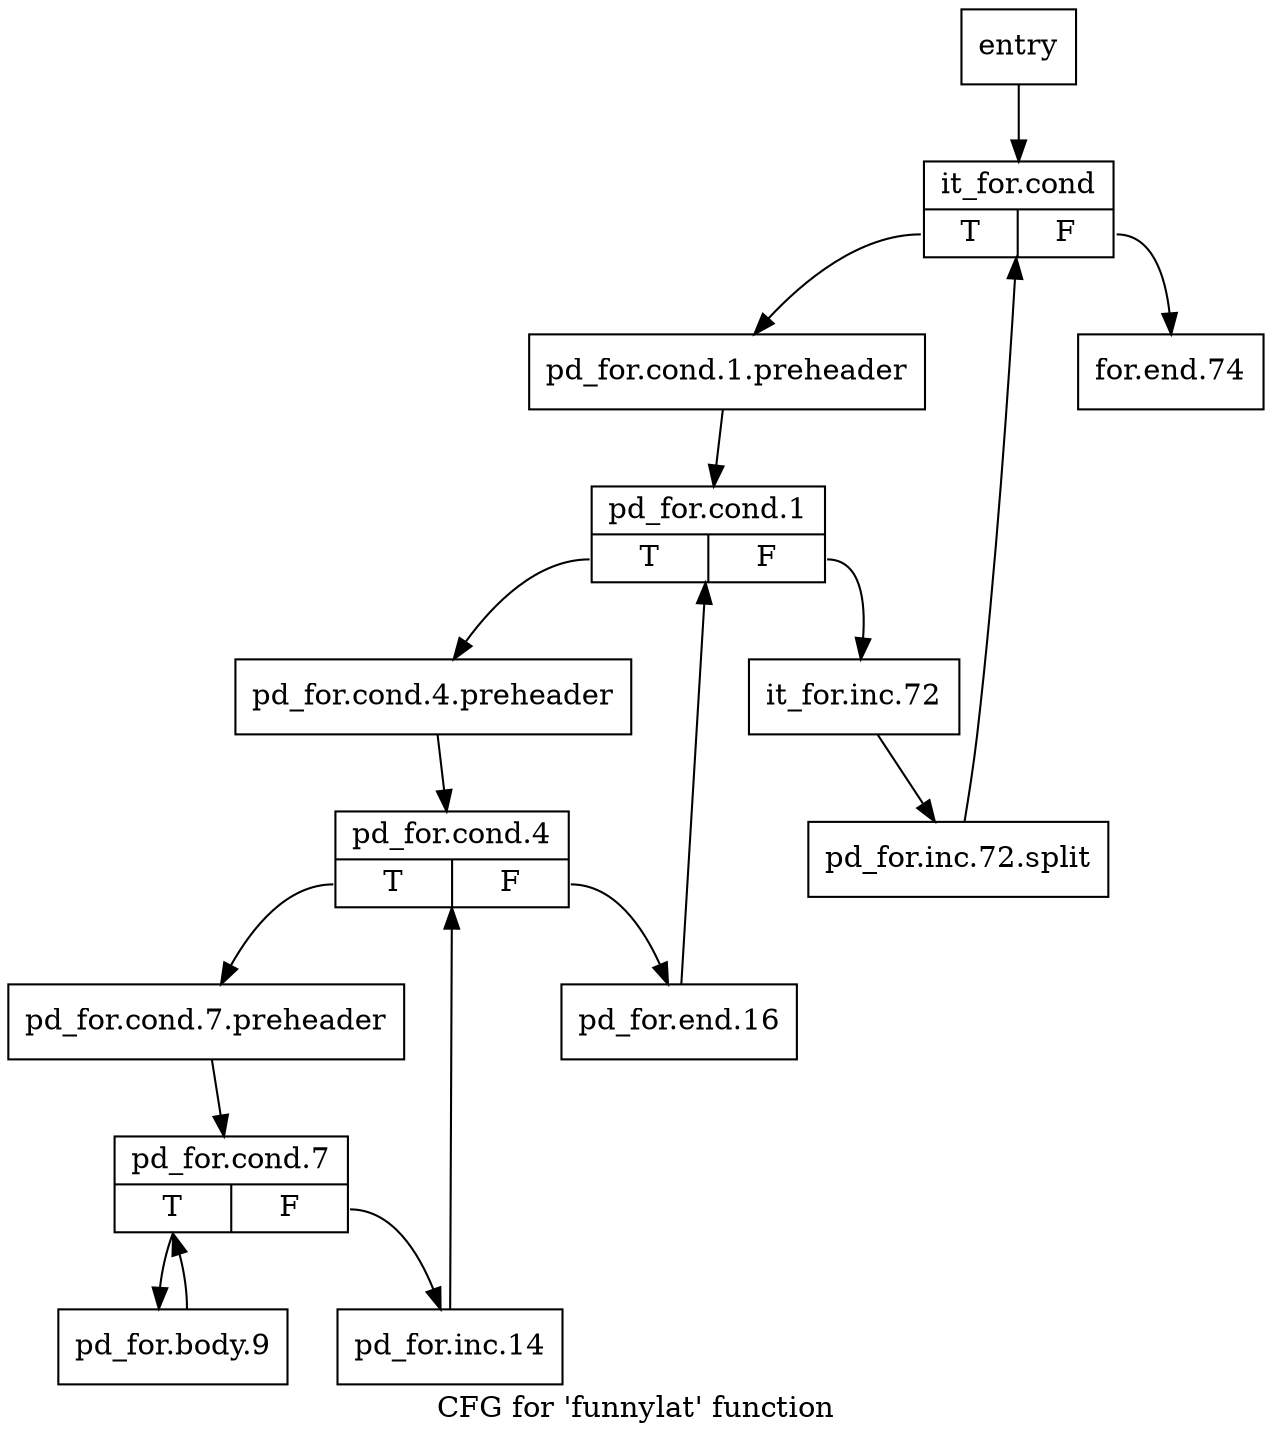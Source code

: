 digraph "CFG for 'funnylat' function" {
	label="CFG for 'funnylat' function";

	Node0x17378b0 [shape=record,label="{entry}"];
	Node0x17378b0 -> Node0x1737900;
	Node0x1737900 [shape=record,label="{it_for.cond|{<s0>T|<s1>F}}"];
	Node0x1737900:s0 -> Node0x1737950;
	Node0x1737900:s1 -> Node0x1737c70;
	Node0x1737950 [shape=record,label="{pd_for.cond.1.preheader}"];
	Node0x1737950 -> Node0x17379a0;
	Node0x17379a0 [shape=record,label="{pd_for.cond.1|{<s0>T|<s1>F}}"];
	Node0x17379a0:s0 -> Node0x17379f0;
	Node0x17379a0:s1 -> Node0x1737c20;
	Node0x17379f0 [shape=record,label="{pd_for.cond.4.preheader}"];
	Node0x17379f0 -> Node0x1737a40;
	Node0x1737a40 [shape=record,label="{pd_for.cond.4|{<s0>T|<s1>F}}"];
	Node0x1737a40:s0 -> Node0x1737a90;
	Node0x1737a40:s1 -> Node0x1737bd0;
	Node0x1737a90 [shape=record,label="{pd_for.cond.7.preheader}"];
	Node0x1737a90 -> Node0x1737ae0;
	Node0x1737ae0 [shape=record,label="{pd_for.cond.7|{<s0>T|<s1>F}}"];
	Node0x1737ae0:s0 -> Node0x1737b30;
	Node0x1737ae0:s1 -> Node0x1737b80;
	Node0x1737b30 [shape=record,label="{pd_for.body.9}"];
	Node0x1737b30 -> Node0x1737ae0;
	Node0x1737b80 [shape=record,label="{pd_for.inc.14}"];
	Node0x1737b80 -> Node0x1737a40;
	Node0x1737bd0 [shape=record,label="{pd_for.end.16}"];
	Node0x1737bd0 -> Node0x17379a0;
	Node0x1737c20 [shape=record,label="{it_for.inc.72}"];
	Node0x1737c20 -> Node0x1b748c0;
	Node0x1b748c0 [shape=record,label="{pd_for.inc.72.split}"];
	Node0x1b748c0 -> Node0x1737900;
	Node0x1737c70 [shape=record,label="{for.end.74}"];
}
